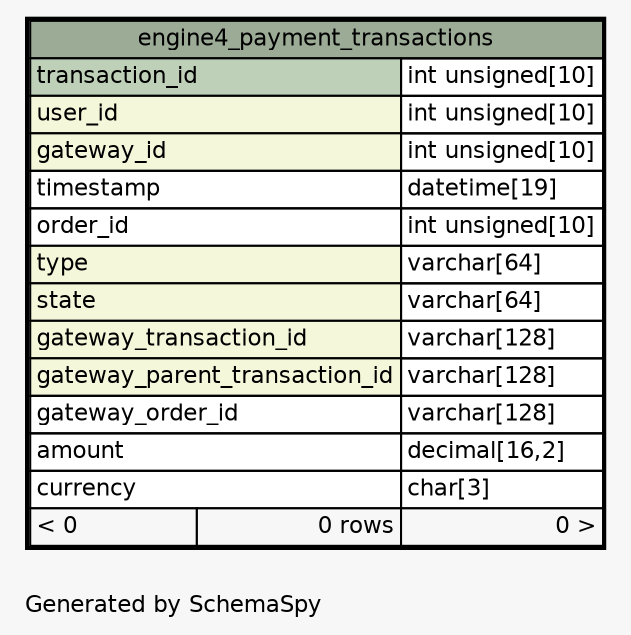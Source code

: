 // dot 2.38.0 on Windows 10 10.0
// SchemaSpy rev 590
digraph "oneDegreeRelationshipsDiagram" {
  graph [
    rankdir="RL"
    bgcolor="#f7f7f7"
    label="\nGenerated by SchemaSpy"
    labeljust="l"
    nodesep="0.18"
    ranksep="0.46"
    fontname="Helvetica"
    fontsize="11"
  ];
  node [
    fontname="Helvetica"
    fontsize="11"
    shape="plaintext"
  ];
  edge [
    arrowsize="0.8"
  ];
  "engine4_payment_transactions" [
    label=<
    <TABLE BORDER="2" CELLBORDER="1" CELLSPACING="0" BGCOLOR="#ffffff">
      <TR><TD COLSPAN="3" BGCOLOR="#9bab96" ALIGN="CENTER">engine4_payment_transactions</TD></TR>
      <TR><TD PORT="transaction_id" COLSPAN="2" BGCOLOR="#bed1b8" ALIGN="LEFT">transaction_id</TD><TD PORT="transaction_id.type" ALIGN="LEFT">int unsigned[10]</TD></TR>
      <TR><TD PORT="user_id" COLSPAN="2" BGCOLOR="#f4f7da" ALIGN="LEFT">user_id</TD><TD PORT="user_id.type" ALIGN="LEFT">int unsigned[10]</TD></TR>
      <TR><TD PORT="gateway_id" COLSPAN="2" BGCOLOR="#f4f7da" ALIGN="LEFT">gateway_id</TD><TD PORT="gateway_id.type" ALIGN="LEFT">int unsigned[10]</TD></TR>
      <TR><TD PORT="timestamp" COLSPAN="2" ALIGN="LEFT">timestamp</TD><TD PORT="timestamp.type" ALIGN="LEFT">datetime[19]</TD></TR>
      <TR><TD PORT="order_id" COLSPAN="2" ALIGN="LEFT">order_id</TD><TD PORT="order_id.type" ALIGN="LEFT">int unsigned[10]</TD></TR>
      <TR><TD PORT="type" COLSPAN="2" BGCOLOR="#f4f7da" ALIGN="LEFT">type</TD><TD PORT="type.type" ALIGN="LEFT">varchar[64]</TD></TR>
      <TR><TD PORT="state" COLSPAN="2" BGCOLOR="#f4f7da" ALIGN="LEFT">state</TD><TD PORT="state.type" ALIGN="LEFT">varchar[64]</TD></TR>
      <TR><TD PORT="gateway_transaction_id" COLSPAN="2" BGCOLOR="#f4f7da" ALIGN="LEFT">gateway_transaction_id</TD><TD PORT="gateway_transaction_id.type" ALIGN="LEFT">varchar[128]</TD></TR>
      <TR><TD PORT="gateway_parent_transaction_id" COLSPAN="2" BGCOLOR="#f4f7da" ALIGN="LEFT">gateway_parent_transaction_id</TD><TD PORT="gateway_parent_transaction_id.type" ALIGN="LEFT">varchar[128]</TD></TR>
      <TR><TD PORT="gateway_order_id" COLSPAN="2" ALIGN="LEFT">gateway_order_id</TD><TD PORT="gateway_order_id.type" ALIGN="LEFT">varchar[128]</TD></TR>
      <TR><TD PORT="amount" COLSPAN="2" ALIGN="LEFT">amount</TD><TD PORT="amount.type" ALIGN="LEFT">decimal[16,2]</TD></TR>
      <TR><TD PORT="currency" COLSPAN="2" ALIGN="LEFT">currency</TD><TD PORT="currency.type" ALIGN="LEFT">char[3]</TD></TR>
      <TR><TD ALIGN="LEFT" BGCOLOR="#f7f7f7">&lt; 0</TD><TD ALIGN="RIGHT" BGCOLOR="#f7f7f7">0 rows</TD><TD ALIGN="RIGHT" BGCOLOR="#f7f7f7">0 &gt;</TD></TR>
    </TABLE>>
    URL="engine4_payment_transactions.html"
    tooltip="engine4_payment_transactions"
  ];
}
